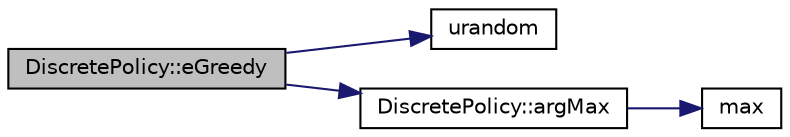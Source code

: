 digraph "DiscretePolicy::eGreedy"
{
  edge [fontname="Helvetica",fontsize="10",labelfontname="Helvetica",labelfontsize="10"];
  node [fontname="Helvetica",fontsize="10",shape=record];
  rankdir="LR";
  Node1 [label="DiscretePolicy::eGreedy",height=0.2,width=0.4,color="black", fillcolor="grey75", style="filled", fontcolor="black"];
  Node1 -> Node2 [color="midnightblue",fontsize="10",style="solid",fontname="Helvetica"];
  Node2 [label="urandom",height=0.2,width=0.4,color="black", fillcolor="white", style="filled",URL="$_distribution_8cpp.html#a5d688d70363408aef33fdb9bea5f7d50"];
  Node1 -> Node3 [color="midnightblue",fontsize="10",style="solid",fontname="Helvetica"];
  Node3 [label="DiscretePolicy::argMax",height=0.2,width=0.4,color="black", fillcolor="white", style="filled",URL="$class_discrete_policy.html#a280c85ce976de3150f772ed4c772c1e0",tooltip="Get ID of maximum action. "];
  Node3 -> Node4 [color="midnightblue",fontsize="10",style="solid",fontname="Helvetica"];
  Node4 [label="max",height=0.2,width=0.4,color="black", fillcolor="white", style="filled",URL="$_basic_8h.html#a5d2b2bbbf85f9a5ef76ff76cf42a4e69"];
}
